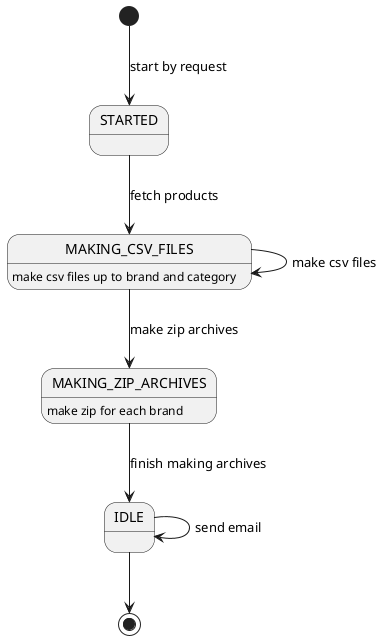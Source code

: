 @startuml

[*] --> STARTED : start by request

STARTED --> MAKING_CSV_FILES : fetch products

MAKING_CSV_FILES --> MAKING_CSV_FILES : make csv files

MAKING_CSV_FILES --> MAKING_ZIP_ARCHIVES : make zip archives

MAKING_ZIP_ARCHIVES --> IDLE : finish making archives

IDLE --> IDLE : send email

IDLE --> [*]

MAKING_CSV_FILES : make csv files up to brand and category
MAKING_ZIP_ARCHIVES : make zip for each brand

@enduml